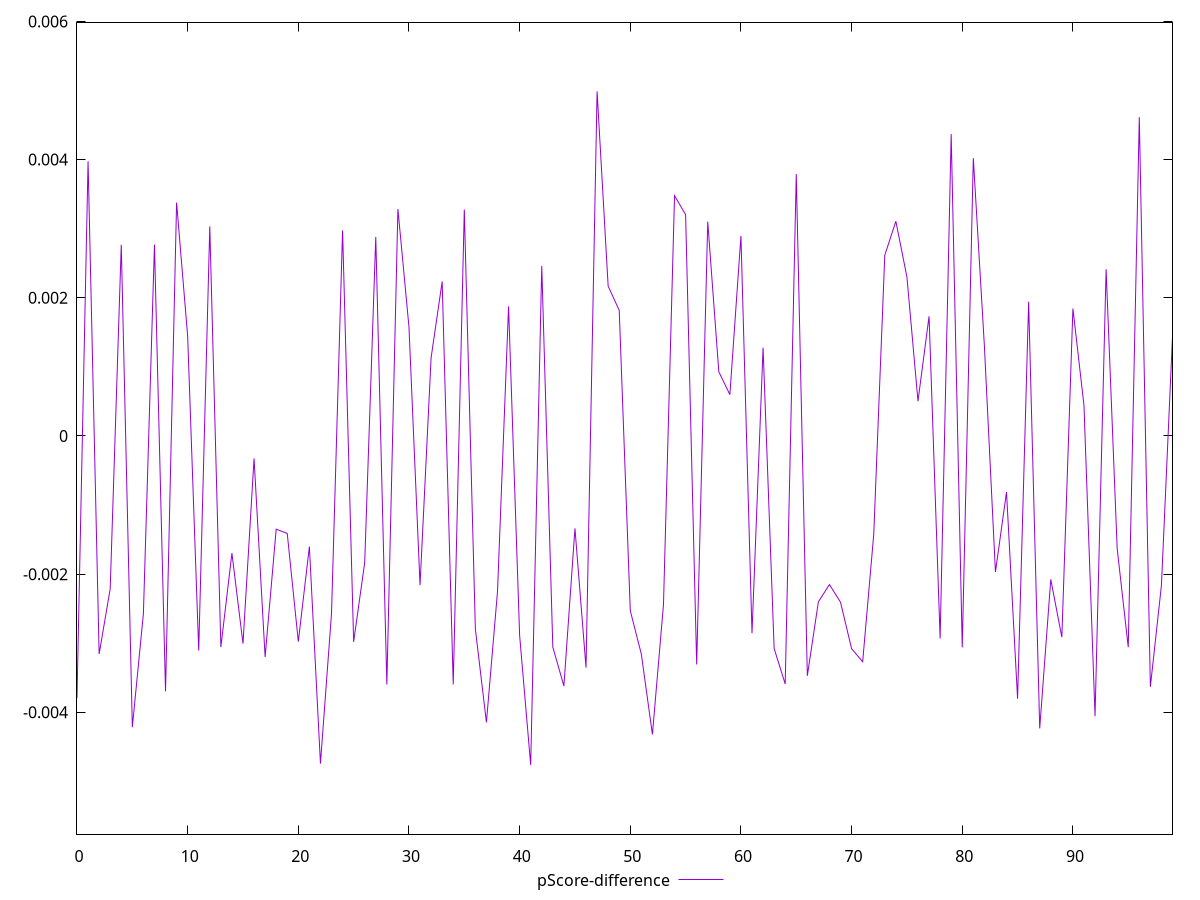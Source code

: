 reset

$pScoreDifference <<EOF
0 -0.003791721374139856
1 0.003975965149096372
2 -0.003155630258081632
3 -0.002212309384979738
4 0.002767613347085751
5 -0.004214759376707011
6 -0.002573235150124087
7 0.002769679503225042
8 -0.003697019182718808
9 0.0033782586070132403
10 0.0014429760522883806
11 -0.0031061415353150768
12 0.003032684811734132
13 -0.0030551867108434827
14 -0.0016960557113694374
15 -0.0030054282565086243
16 -0.00032541985446521426
17 -0.0031990725720089097
18 -0.0013483084215331065
19 -0.0014115515407625567
20 -0.0029769653402798024
21 -0.0016011275018752436
22 -0.00474131786582066
23 -0.0025683480100746614
24 0.0029754919130227098
25 -0.0029796211165109554
26 -0.0018321991734437937
27 0.0028807244440596236
28 -0.0035980757535786223
29 0.003284193275561953
30 0.0015769141849262258
31 -0.002158652025278096
32 0.0011325168887199588
33 0.0022352977476238767
34 -0.003596922015662085
35 0.003276824691777591
36 -0.0027944739907077576
37 -0.0041438949774494915
38 -0.0022540890806146407
39 0.0018757825511310777
40 -0.0028871410199979852
41 -0.004762987835318144
42 0.0024613841317988605
43 -0.0030563268612475714
44 -0.003618847945047743
45 -0.0013373512754932815
46 -0.003353743256392483
47 0.004987318545867869
48 0.0021685056771731936
49 0.0018186544791787274
50 -0.0025281437236563953
51 -0.003158296570196617
52 -0.00432008160600561
53 -0.0024407234288441604
54 0.003477869512585441
55 0.0032022634854830256
56 -0.003306713746727752
57 0.0031013192121244204
58 0.0009297544867667984
59 0.0005981479312012761
60 0.0028951561705509166
61 -0.0028557261353721053
62 0.0012781958039812524
63 -0.0030772347266552202
64 -0.003589615675555602
65 0.0037897812195303304
66 -0.003470953217590833
67 -0.0023995127254832216
68 -0.0021508325774910464
69 -0.0024070026849014603
70 -0.0030791359220401215
71 -0.00326813218046218
72 -0.0014272859769497437
73 0.0026169891148424274
74 0.0031074797369370355
75 0.0023011773996250984
76 0.0005032514725058501
77 0.0017320139485141883
78 -0.0029314621686971076
79 0.004369606004053894
80 -0.003060507659332634
81 0.004021196658178017
82 0.0013053380272551873
83 -0.0019680410543855276
84 -0.0008115986447370105
85 -0.003803125664117335
86 0.0019424998394135251
87 -0.00423268681116773
88 -0.002076061222682002
89 -0.002912516136695742
90 0.0018438650525218758
91 0.0004421989144407501
92 -0.004056433352976896
93 0.002412746370566432
94 -0.001629068477727147
95 -0.0030574670404757143
96 0.0046136081189510625
97 -0.0036300072197119615
98 -0.0021620036523422037
99 0.0014395919241890764
EOF

set key outside below
set xrange [0:99]
set yrange [-0.005762987835318144:0.005987318545867869]
set trange [-0.005762987835318144:0.005987318545867869]
set terminal svg size 640, 500 enhanced background rgb 'white'
set output "reports/report_00030_2021-02-24T20-42-31.540Z/bootup-time/samples/music/pScore-difference/values.svg"

plot $pScoreDifference title "pScore-difference" with line

reset
